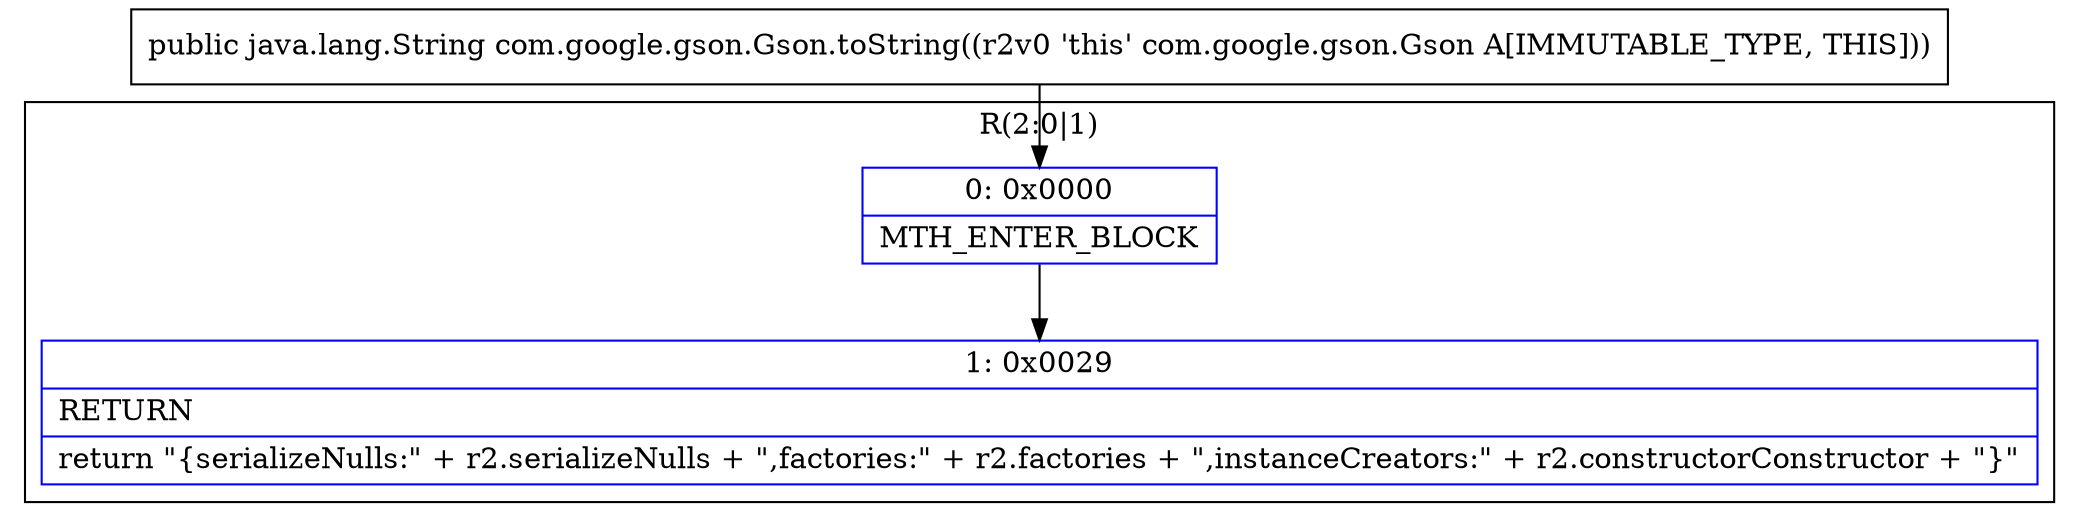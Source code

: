 digraph "CFG forcom.google.gson.Gson.toString()Ljava\/lang\/String;" {
subgraph cluster_Region_1989336387 {
label = "R(2:0|1)";
node [shape=record,color=blue];
Node_0 [shape=record,label="{0\:\ 0x0000|MTH_ENTER_BLOCK\l}"];
Node_1 [shape=record,label="{1\:\ 0x0029|RETURN\l|return \"\{serializeNulls:\" + r2.serializeNulls + \",factories:\" + r2.factories + \",instanceCreators:\" + r2.constructorConstructor + \"\}\"\l}"];
}
MethodNode[shape=record,label="{public java.lang.String com.google.gson.Gson.toString((r2v0 'this' com.google.gson.Gson A[IMMUTABLE_TYPE, THIS])) }"];
MethodNode -> Node_0;
Node_0 -> Node_1;
}

